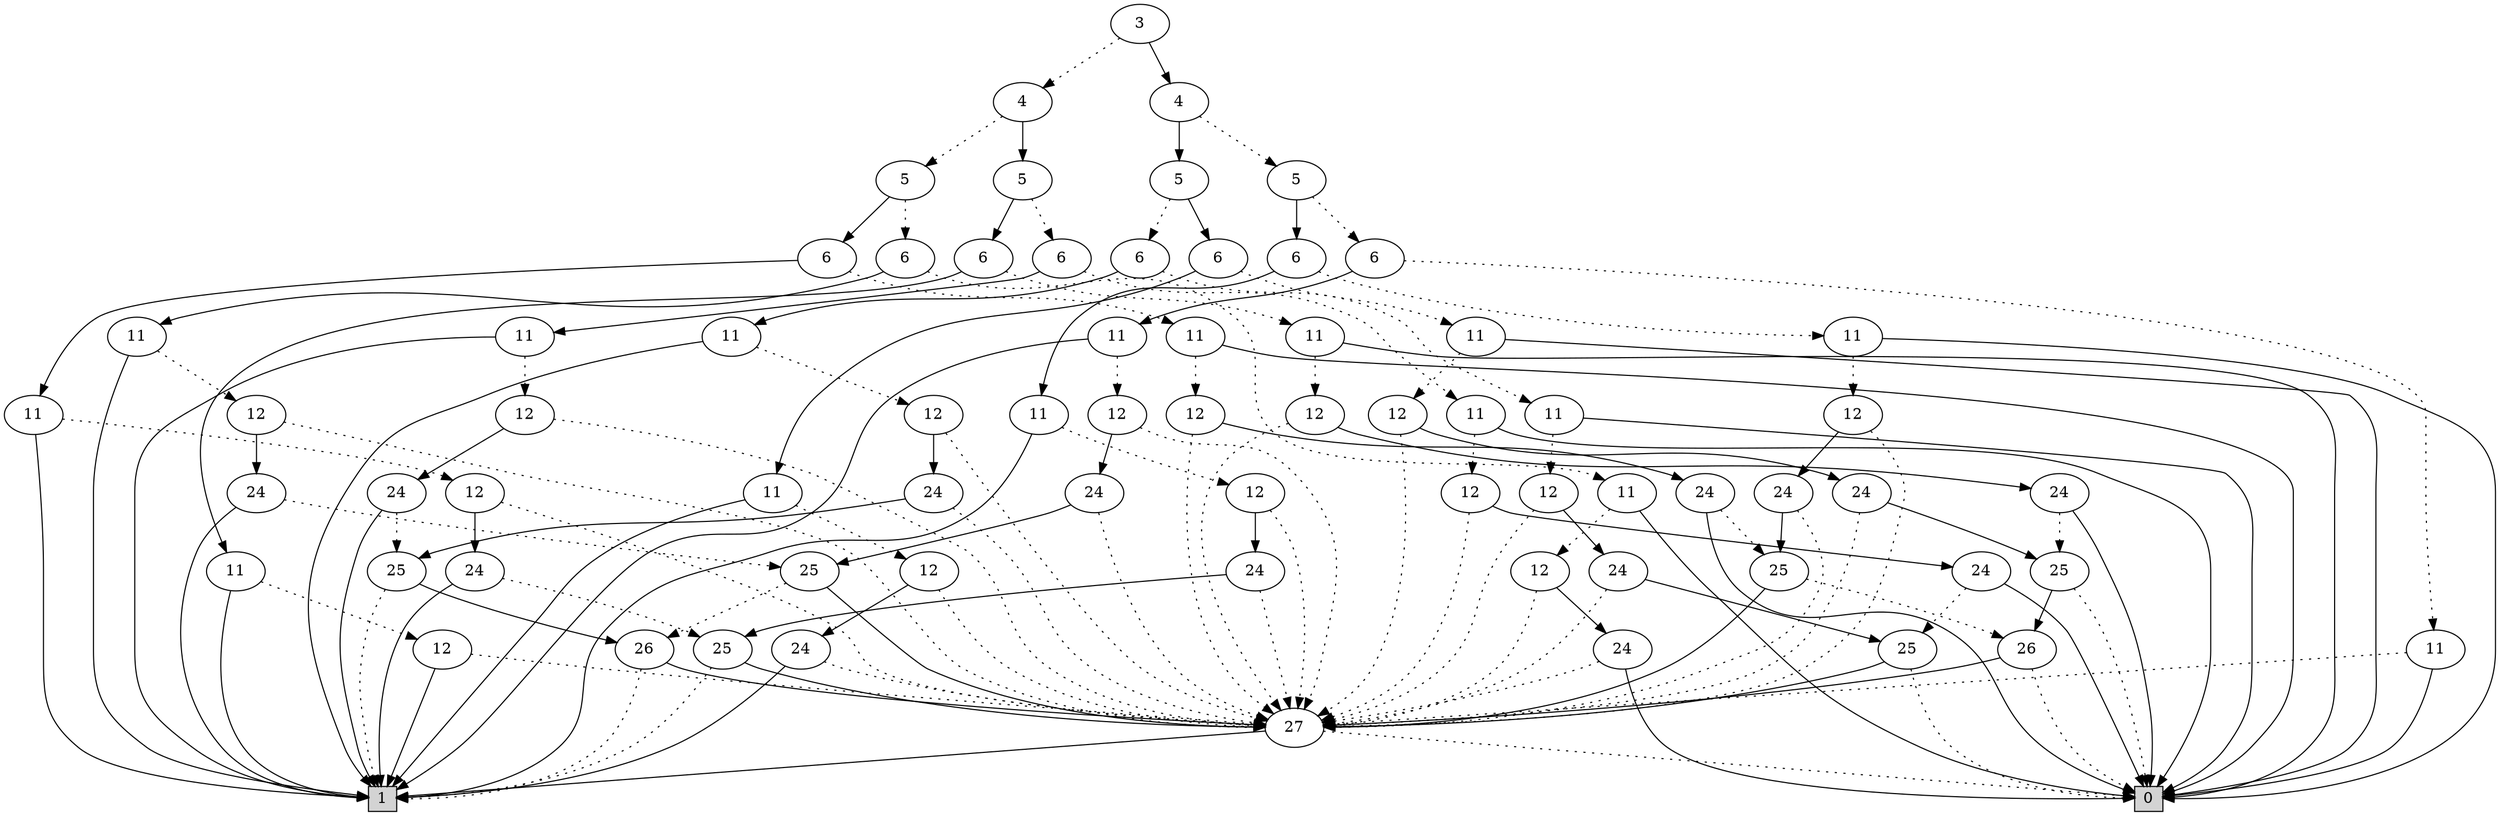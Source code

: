 digraph G {
0 [shape=box, label="0", style=filled, shape=box, height=0.3, width=0.3];
1 [shape=box, label="1", style=filled, shape=box, height=0.3, width=0.3];
9059 [label="3"];
9059 -> 9039 [style=dotted];
9059 -> 9058 [style=filled];
9039 [label="4"];
9039 -> 9029 [style=dotted];
9039 -> 9038 [style=filled];
9029 [label="5"];
9029 -> 9023 [style=dotted];
9029 -> 9028 [style=filled];
9023 [label="6"];
9023 -> 7852 [style=dotted];
9023 -> 9022 [style=filled];
7852 [label="11"];
7852 -> 7851 [style=dotted];
7852 -> 0 [style=filled];
7851 [label="12"];
7851 -> 56 [style=dotted];
7851 -> 7850 [style=filled];
56 [label="27"];
56 -> 0 [style=dotted];
56 -> 1 [style=filled];
7850 [label="24"];
7850 -> 56 [style=dotted];
7850 -> 0 [style=filled];
9022 [label="11"];
9022 -> 9021 [style=dotted];
9022 -> 1 [style=filled];
9021 [label="12"];
9021 -> 56 [style=dotted];
9021 -> 9020 [style=filled];
9020 [label="24"];
9020 -> 9019 [style=dotted];
9020 -> 1 [style=filled];
9019 [label="25"];
9019 -> 9018 [style=dotted];
9019 -> 56 [style=filled];
9018 [label="26"];
9018 -> 1 [style=dotted];
9018 -> 56 [style=filled];
9028 [label="6"];
9028 -> 7947 [style=dotted];
9028 -> 9027 [style=filled];
7947 [label="11"];
7947 -> 7946 [style=dotted];
7947 -> 0 [style=filled];
7946 [label="12"];
7946 -> 56 [style=dotted];
7946 -> 7945 [style=filled];
7945 [label="24"];
7945 -> 7944 [style=dotted];
7945 -> 0 [style=filled];
7944 [label="25"];
7944 -> 621 [style=dotted];
7944 -> 56 [style=filled];
621 [label="26"];
621 -> 0 [style=dotted];
621 -> 56 [style=filled];
9027 [label="11"];
9027 -> 9026 [style=dotted];
9027 -> 1 [style=filled];
9026 [label="12"];
9026 -> 56 [style=dotted];
9026 -> 9025 [style=filled];
9025 [label="24"];
9025 -> 9024 [style=dotted];
9025 -> 1 [style=filled];
9024 [label="25"];
9024 -> 1 [style=dotted];
9024 -> 56 [style=filled];
9038 [label="5"];
9038 -> 9034 [style=dotted];
9038 -> 9037 [style=filled];
9034 [label="6"];
9034 -> 8028 [style=dotted];
9034 -> 9033 [style=filled];
8028 [label="11"];
8028 -> 8027 [style=dotted];
8028 -> 0 [style=filled];
8027 [label="12"];
8027 -> 56 [style=dotted];
8027 -> 8026 [style=filled];
8026 [label="24"];
8026 -> 8025 [style=dotted];
8026 -> 0 [style=filled];
8025 [label="25"];
8025 -> 0 [style=dotted];
8025 -> 56 [style=filled];
9033 [label="11"];
9033 -> 9032 [style=dotted];
9033 -> 1 [style=filled];
9032 [label="12"];
9032 -> 56 [style=dotted];
9032 -> 9031 [style=filled];
9031 [label="24"];
9031 -> 9030 [style=dotted];
9031 -> 1 [style=filled];
9030 [label="25"];
9030 -> 1 [style=dotted];
9030 -> 9018 [style=filled];
9037 [label="6"];
9037 -> 8106 [style=dotted];
9037 -> 9036 [style=filled];
8106 [label="11"];
8106 -> 8105 [style=dotted];
8106 -> 0 [style=filled];
8105 [label="12"];
8105 -> 56 [style=dotted];
8105 -> 1958 [style=filled];
1958 [label="24"];
1958 -> 746 [style=dotted];
1958 -> 0 [style=filled];
746 [label="25"];
746 -> 0 [style=dotted];
746 -> 621 [style=filled];
9036 [label="11"];
9036 -> 9035 [style=dotted];
9036 -> 1 [style=filled];
9035 [label="12"];
9035 -> 56 [style=dotted];
9035 -> 1 [style=filled];
9058 [label="4"];
9058 -> 9048 [style=dotted];
9058 -> 9057 [style=filled];
9048 [label="5"];
9048 -> 9043 [style=dotted];
9048 -> 9047 [style=filled];
9043 [label="6"];
9043 -> 8155 [style=dotted];
9043 -> 9042 [style=filled];
8155 [label="11"];
8155 -> 56 [style=dotted];
8155 -> 0 [style=filled];
9042 [label="11"];
9042 -> 9041 [style=dotted];
9042 -> 1 [style=filled];
9041 [label="12"];
9041 -> 56 [style=dotted];
9041 -> 9040 [style=filled];
9040 [label="24"];
9040 -> 56 [style=dotted];
9040 -> 9019 [style=filled];
9047 [label="6"];
9047 -> 8219 [style=dotted];
9047 -> 9046 [style=filled];
8219 [label="11"];
8219 -> 8218 [style=dotted];
8219 -> 0 [style=filled];
8218 [label="12"];
8218 -> 56 [style=dotted];
8218 -> 8217 [style=filled];
8217 [label="24"];
8217 -> 56 [style=dotted];
8217 -> 7944 [style=filled];
9046 [label="11"];
9046 -> 9045 [style=dotted];
9046 -> 1 [style=filled];
9045 [label="12"];
9045 -> 56 [style=dotted];
9045 -> 9044 [style=filled];
9044 [label="24"];
9044 -> 56 [style=dotted];
9044 -> 9024 [style=filled];
9057 [label="5"];
9057 -> 9052 [style=dotted];
9057 -> 9056 [style=filled];
9052 [label="6"];
9052 -> 8284 [style=dotted];
9052 -> 9051 [style=filled];
8284 [label="11"];
8284 -> 8283 [style=dotted];
8284 -> 0 [style=filled];
8283 [label="12"];
8283 -> 56 [style=dotted];
8283 -> 8282 [style=filled];
8282 [label="24"];
8282 -> 56 [style=dotted];
8282 -> 8025 [style=filled];
9051 [label="11"];
9051 -> 9050 [style=dotted];
9051 -> 1 [style=filled];
9050 [label="12"];
9050 -> 56 [style=dotted];
9050 -> 9049 [style=filled];
9049 [label="24"];
9049 -> 56 [style=dotted];
9049 -> 9030 [style=filled];
9056 [label="6"];
9056 -> 8348 [style=dotted];
9056 -> 9055 [style=filled];
8348 [label="11"];
8348 -> 8347 [style=dotted];
8348 -> 0 [style=filled];
8347 [label="12"];
8347 -> 56 [style=dotted];
8347 -> 8346 [style=filled];
8346 [label="24"];
8346 -> 56 [style=dotted];
8346 -> 746 [style=filled];
9055 [label="11"];
9055 -> 9054 [style=dotted];
9055 -> 1 [style=filled];
9054 [label="12"];
9054 -> 56 [style=dotted];
9054 -> 9053 [style=filled];
9053 [label="24"];
9053 -> 56 [style=dotted];
9053 -> 1 [style=filled];
}
